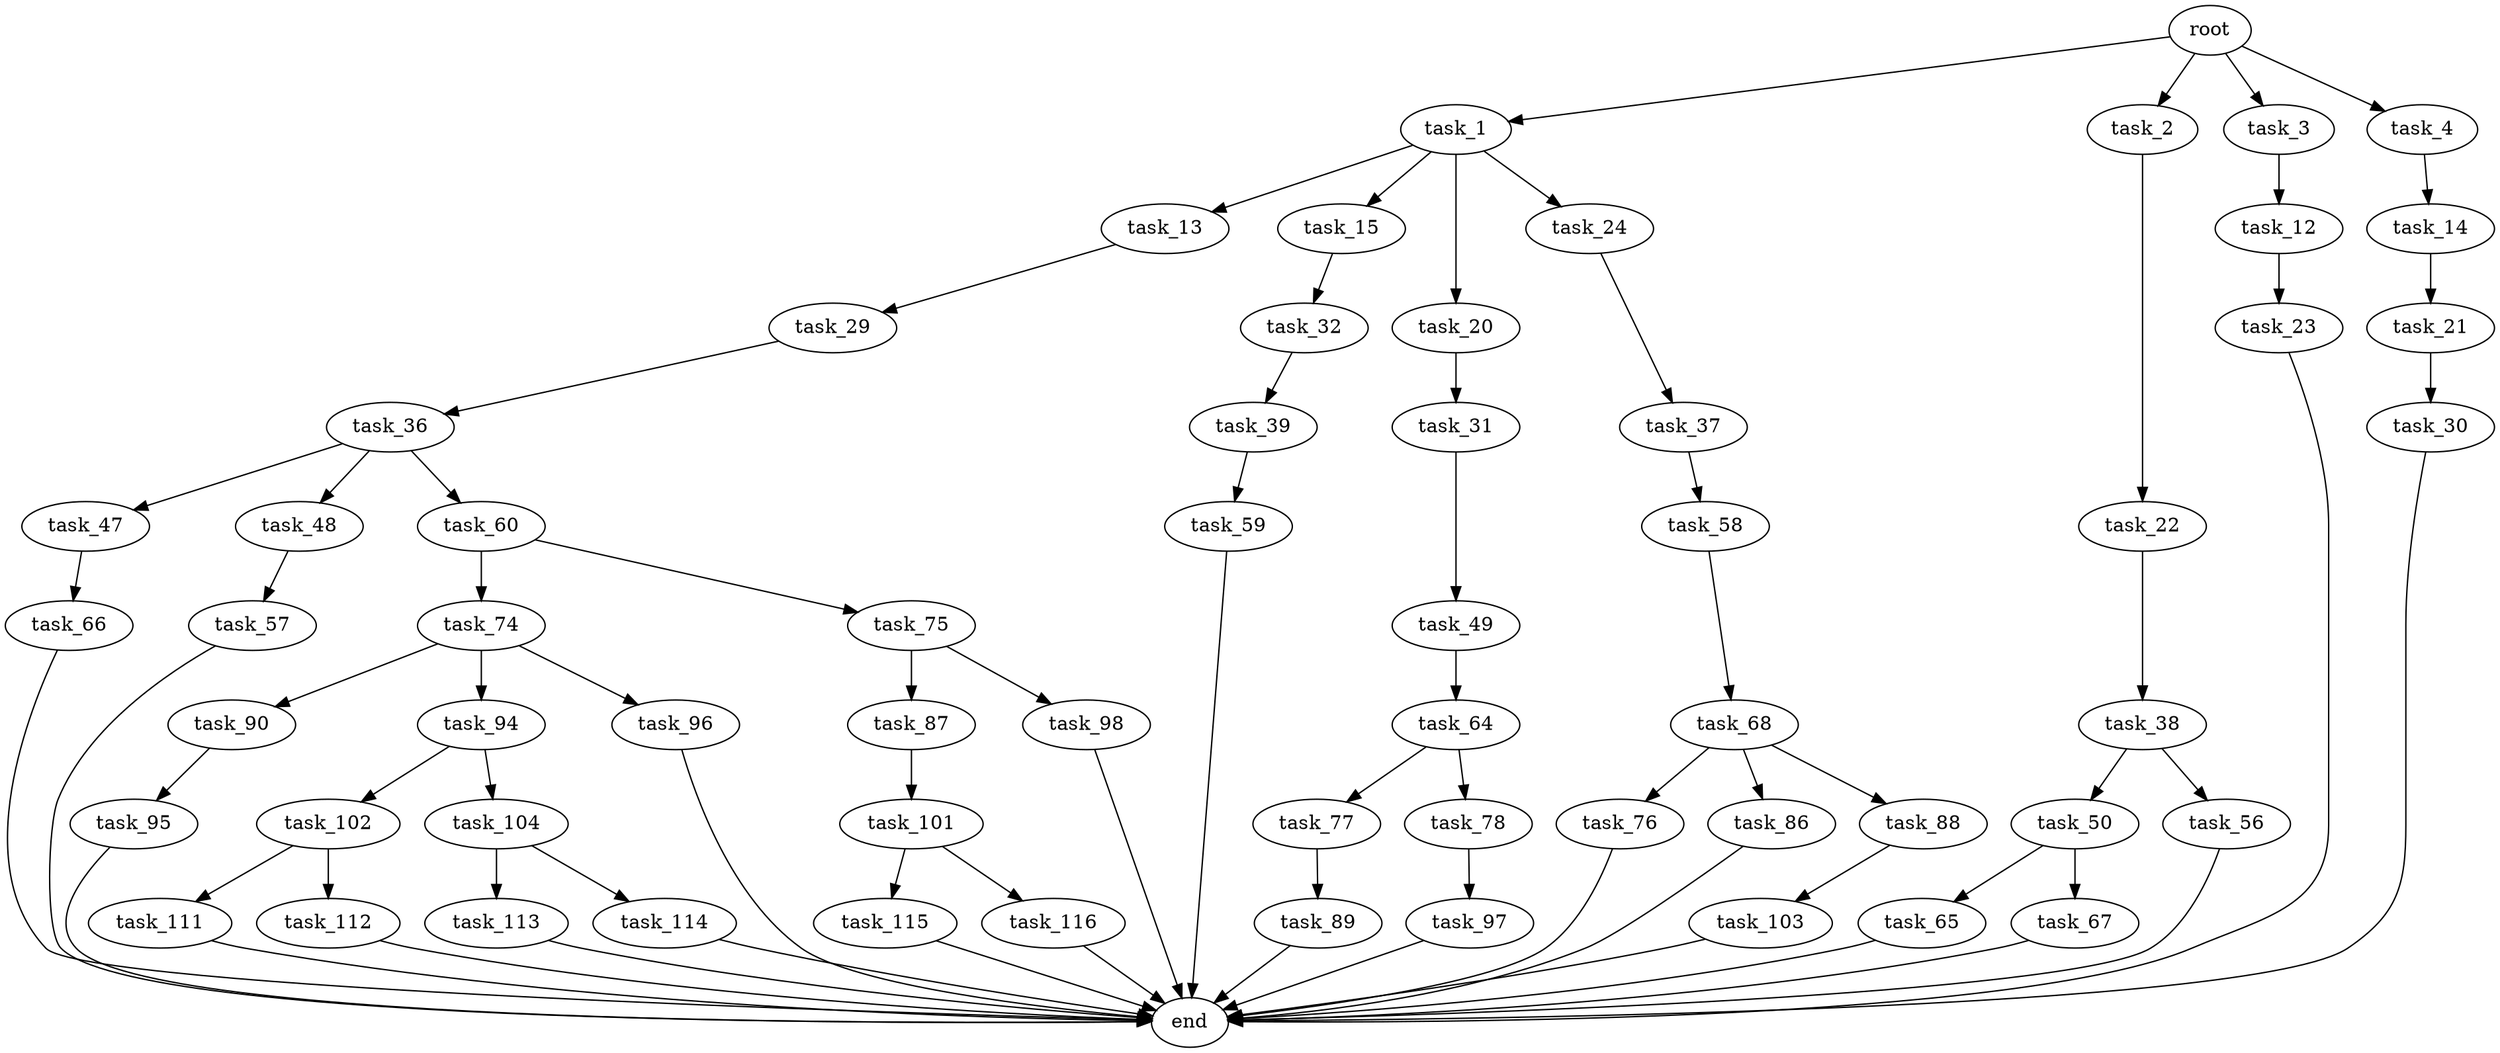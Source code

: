digraph G {
  root [size="0.000000"];
  task_1 [size="15401207621.000000"];
  task_2 [size="2051687511.000000"];
  task_3 [size="231928233984.000000"];
  task_4 [size="669524152977.000000"];
  task_13 [size="18464566293.000000"];
  task_15 [size="1015149677503.000000"];
  task_20 [size="68719476736.000000"];
  task_24 [size="18454595429.000000"];
  task_22 [size="169069458708.000000"];
  task_12 [size="549755813888.000000"];
  task_14 [size="368293445632.000000"];
  task_23 [size="231928233984.000000"];
  task_29 [size="39576927961.000000"];
  task_21 [size="872020336564.000000"];
  task_32 [size="549755813888.000000"];
  task_31 [size="68719476736.000000"];
  task_30 [size="8020897222.000000"];
  task_38 [size="349706556066.000000"];
  end [size="0.000000"];
  task_37 [size="370431374016.000000"];
  task_36 [size="368293445632.000000"];
  task_49 [size="359563700763.000000"];
  task_39 [size="95128826796.000000"];
  task_47 [size="23695533558.000000"];
  task_48 [size="4174610858.000000"];
  task_60 [size="324240567335.000000"];
  task_58 [size="7912291175.000000"];
  task_50 [size="53257589400.000000"];
  task_56 [size="1130612354273.000000"];
  task_59 [size="3382397959.000000"];
  task_66 [size="863754693724.000000"];
  task_57 [size="116090616564.000000"];
  task_64 [size="154890385542.000000"];
  task_65 [size="368293445632.000000"];
  task_67 [size="28991029248.000000"];
  task_68 [size="68719476736.000000"];
  task_74 [size="231928233984.000000"];
  task_75 [size="67875074444.000000"];
  task_77 [size="281683169982.000000"];
  task_78 [size="386788104451.000000"];
  task_76 [size="68719476736.000000"];
  task_86 [size="546784910.000000"];
  task_88 [size="22376934607.000000"];
  task_90 [size="6879802925.000000"];
  task_94 [size="32955812488.000000"];
  task_96 [size="87280218150.000000"];
  task_87 [size="8589934592.000000"];
  task_98 [size="782757789696.000000"];
  task_89 [size="2737011691.000000"];
  task_97 [size="1073741824000.000000"];
  task_101 [size="1073741824000.000000"];
  task_103 [size="2585262669.000000"];
  task_95 [size="549755813888.000000"];
  task_102 [size="231928233984.000000"];
  task_104 [size="549755813888.000000"];
  task_115 [size="9784586269.000000"];
  task_116 [size="92230679655.000000"];
  task_111 [size="28991029248.000000"];
  task_112 [size="549755813888.000000"];
  task_113 [size="1499091747.000000"];
  task_114 [size="22717389101.000000"];

  root -> task_1 [size="1.000000"];
  root -> task_2 [size="1.000000"];
  root -> task_3 [size="1.000000"];
  root -> task_4 [size="1.000000"];
  task_1 -> task_13 [size="301989888.000000"];
  task_1 -> task_15 [size="301989888.000000"];
  task_1 -> task_20 [size="301989888.000000"];
  task_1 -> task_24 [size="301989888.000000"];
  task_2 -> task_22 [size="209715200.000000"];
  task_3 -> task_12 [size="301989888.000000"];
  task_4 -> task_14 [size="679477248.000000"];
  task_13 -> task_29 [size="411041792.000000"];
  task_15 -> task_32 [size="679477248.000000"];
  task_20 -> task_31 [size="134217728.000000"];
  task_24 -> task_37 [size="679477248.000000"];
  task_22 -> task_38 [size="134217728.000000"];
  task_12 -> task_23 [size="536870912.000000"];
  task_14 -> task_21 [size="411041792.000000"];
  task_23 -> end [size="1.000000"];
  task_29 -> task_36 [size="679477248.000000"];
  task_21 -> task_30 [size="536870912.000000"];
  task_32 -> task_39 [size="536870912.000000"];
  task_31 -> task_49 [size="134217728.000000"];
  task_30 -> end [size="1.000000"];
  task_38 -> task_50 [size="679477248.000000"];
  task_38 -> task_56 [size="679477248.000000"];
  task_37 -> task_58 [size="411041792.000000"];
  task_36 -> task_47 [size="411041792.000000"];
  task_36 -> task_48 [size="411041792.000000"];
  task_36 -> task_60 [size="411041792.000000"];
  task_49 -> task_64 [size="411041792.000000"];
  task_39 -> task_59 [size="134217728.000000"];
  task_47 -> task_66 [size="536870912.000000"];
  task_48 -> task_57 [size="301989888.000000"];
  task_60 -> task_74 [size="209715200.000000"];
  task_60 -> task_75 [size="209715200.000000"];
  task_58 -> task_68 [size="301989888.000000"];
  task_50 -> task_65 [size="838860800.000000"];
  task_50 -> task_67 [size="838860800.000000"];
  task_56 -> end [size="1.000000"];
  task_59 -> end [size="1.000000"];
  task_66 -> end [size="1.000000"];
  task_57 -> end [size="1.000000"];
  task_64 -> task_77 [size="209715200.000000"];
  task_64 -> task_78 [size="209715200.000000"];
  task_65 -> end [size="1.000000"];
  task_67 -> end [size="1.000000"];
  task_68 -> task_76 [size="134217728.000000"];
  task_68 -> task_86 [size="134217728.000000"];
  task_68 -> task_88 [size="134217728.000000"];
  task_74 -> task_90 [size="301989888.000000"];
  task_74 -> task_94 [size="301989888.000000"];
  task_74 -> task_96 [size="301989888.000000"];
  task_75 -> task_87 [size="75497472.000000"];
  task_75 -> task_98 [size="75497472.000000"];
  task_77 -> task_89 [size="301989888.000000"];
  task_78 -> task_97 [size="301989888.000000"];
  task_76 -> end [size="1.000000"];
  task_86 -> end [size="1.000000"];
  task_88 -> task_103 [size="75497472.000000"];
  task_90 -> task_95 [size="301989888.000000"];
  task_94 -> task_102 [size="536870912.000000"];
  task_94 -> task_104 [size="536870912.000000"];
  task_96 -> end [size="1.000000"];
  task_87 -> task_101 [size="33554432.000000"];
  task_98 -> end [size="1.000000"];
  task_89 -> end [size="1.000000"];
  task_97 -> end [size="1.000000"];
  task_101 -> task_115 [size="838860800.000000"];
  task_101 -> task_116 [size="838860800.000000"];
  task_103 -> end [size="1.000000"];
  task_95 -> end [size="1.000000"];
  task_102 -> task_111 [size="301989888.000000"];
  task_102 -> task_112 [size="301989888.000000"];
  task_104 -> task_113 [size="536870912.000000"];
  task_104 -> task_114 [size="536870912.000000"];
  task_115 -> end [size="1.000000"];
  task_116 -> end [size="1.000000"];
  task_111 -> end [size="1.000000"];
  task_112 -> end [size="1.000000"];
  task_113 -> end [size="1.000000"];
  task_114 -> end [size="1.000000"];
}
